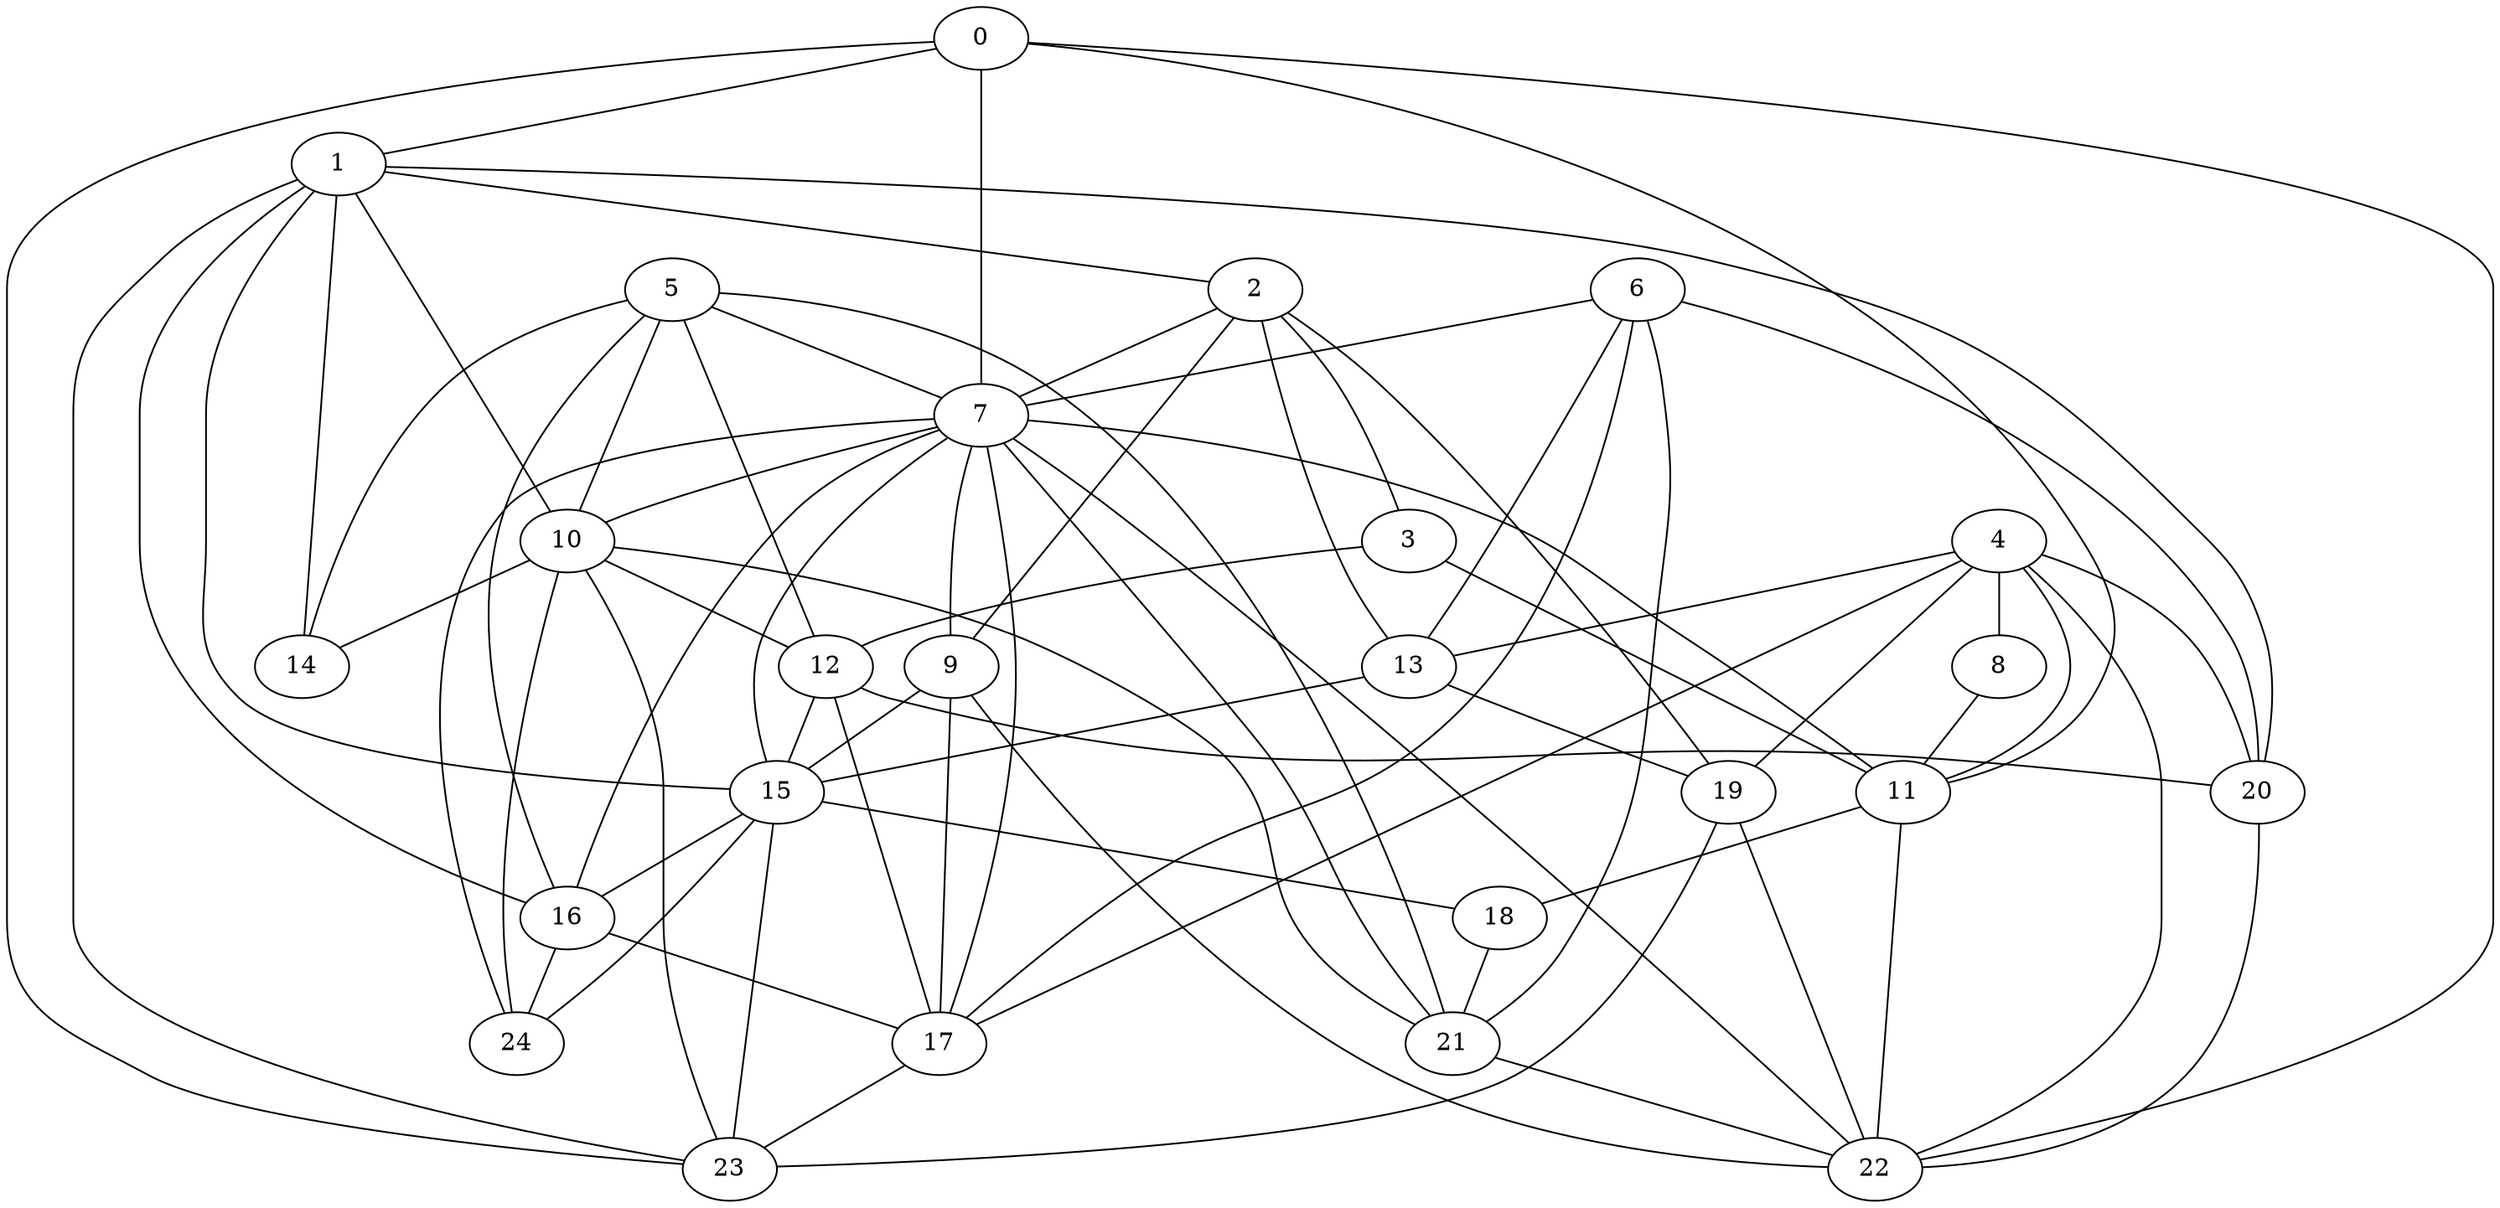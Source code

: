 strict graph "gnp_random_graph(25,0.25)" {
0;
1;
2;
3;
4;
5;
6;
7;
8;
9;
10;
11;
12;
13;
14;
15;
16;
17;
18;
19;
20;
21;
22;
23;
24;
0 -- 23  [is_available=True, prob="0.608554382594"];
0 -- 1  [is_available=True, prob="0.0547202541792"];
0 -- 11  [is_available=True, prob="0.0144156821452"];
0 -- 22  [is_available=True, prob="0.636813904874"];
0 -- 7  [is_available=True, prob="0.751102632027"];
1 -- 2  [is_available=True, prob="0.983956274185"];
1 -- 10  [is_available=True, prob="0.464579485231"];
1 -- 14  [is_available=True, prob="0.000811809343121"];
1 -- 15  [is_available=True, prob="0.125448244209"];
1 -- 16  [is_available=True, prob="0.851005659659"];
1 -- 20  [is_available=True, prob="0.672340221373"];
1 -- 23  [is_available=True, prob="0.0625400990046"];
2 -- 3  [is_available=True, prob="0.0898846162411"];
2 -- 7  [is_available=True, prob="1.0"];
2 -- 9  [is_available=True, prob="0.393912787444"];
2 -- 13  [is_available=True, prob="1.0"];
2 -- 19  [is_available=True, prob="1.0"];
3 -- 11  [is_available=True, prob="0.608618401441"];
3 -- 12  [is_available=True, prob="0.078811293455"];
4 -- 8  [is_available=True, prob="1.0"];
4 -- 11  [is_available=True, prob="0.501674512229"];
4 -- 13  [is_available=True, prob="1.0"];
4 -- 17  [is_available=True, prob="0.525666047517"];
4 -- 19  [is_available=True, prob="1.0"];
4 -- 20  [is_available=True, prob="1.0"];
4 -- 22  [is_available=True, prob="0.0210404420656"];
5 -- 7  [is_available=True, prob="0.165036706381"];
5 -- 10  [is_available=True, prob="0.841029991139"];
5 -- 12  [is_available=True, prob="1.0"];
5 -- 14  [is_available=True, prob="1.0"];
5 -- 16  [is_available=True, prob="1.0"];
5 -- 21  [is_available=True, prob="0.518075985538"];
6 -- 17  [is_available=True, prob="1.0"];
6 -- 21  [is_available=True, prob="0.970565209721"];
6 -- 20  [is_available=True, prob="0.58577779317"];
6 -- 13  [is_available=True, prob="0.687708845351"];
6 -- 7  [is_available=True, prob="0.883764058934"];
7 -- 9  [is_available=True, prob="0.63515255745"];
7 -- 10  [is_available=True, prob="1.0"];
7 -- 11  [is_available=True, prob="0.149779187223"];
7 -- 15  [is_available=True, prob="1.0"];
7 -- 16  [is_available=True, prob="0.580058135829"];
7 -- 17  [is_available=True, prob="1.0"];
7 -- 21  [is_available=True, prob="1.0"];
7 -- 22  [is_available=True, prob="0.453598301603"];
7 -- 24  [is_available=True, prob="0.21151162472"];
8 -- 11  [is_available=True, prob="0.413154379124"];
9 -- 17  [is_available=True, prob="1.0"];
9 -- 15  [is_available=True, prob="0.244713628341"];
9 -- 22  [is_available=True, prob="0.221471332823"];
10 -- 12  [is_available=True, prob="0.113153596863"];
10 -- 14  [is_available=True, prob="0.0253441039711"];
10 -- 21  [is_available=True, prob="0.948230511324"];
10 -- 23  [is_available=True, prob="0.911733405222"];
10 -- 24  [is_available=True, prob="1.0"];
11 -- 18  [is_available=True, prob="1.0"];
11 -- 22  [is_available=True, prob="0.966701671334"];
12 -- 15  [is_available=True, prob="0.375857484685"];
12 -- 17  [is_available=True, prob="0.821585339427"];
12 -- 20  [is_available=True, prob="1.0"];
13 -- 19  [is_available=True, prob="0.520984826065"];
13 -- 15  [is_available=True, prob="0.462062593959"];
15 -- 16  [is_available=True, prob="0.0911187858784"];
15 -- 18  [is_available=True, prob="1.0"];
15 -- 23  [is_available=True, prob="0.0322048587082"];
15 -- 24  [is_available=True, prob="0.413519327533"];
16 -- 17  [is_available=True, prob="0.331361254145"];
16 -- 24  [is_available=True, prob="0.18788405394"];
17 -- 23  [is_available=True, prob="0.337881489242"];
18 -- 21  [is_available=True, prob="0.434685016768"];
19 -- 22  [is_available=True, prob="1.0"];
19 -- 23  [is_available=True, prob="0.547982758068"];
20 -- 22  [is_available=True, prob="0.390614672399"];
21 -- 22  [is_available=True, prob="1.0"];
}
